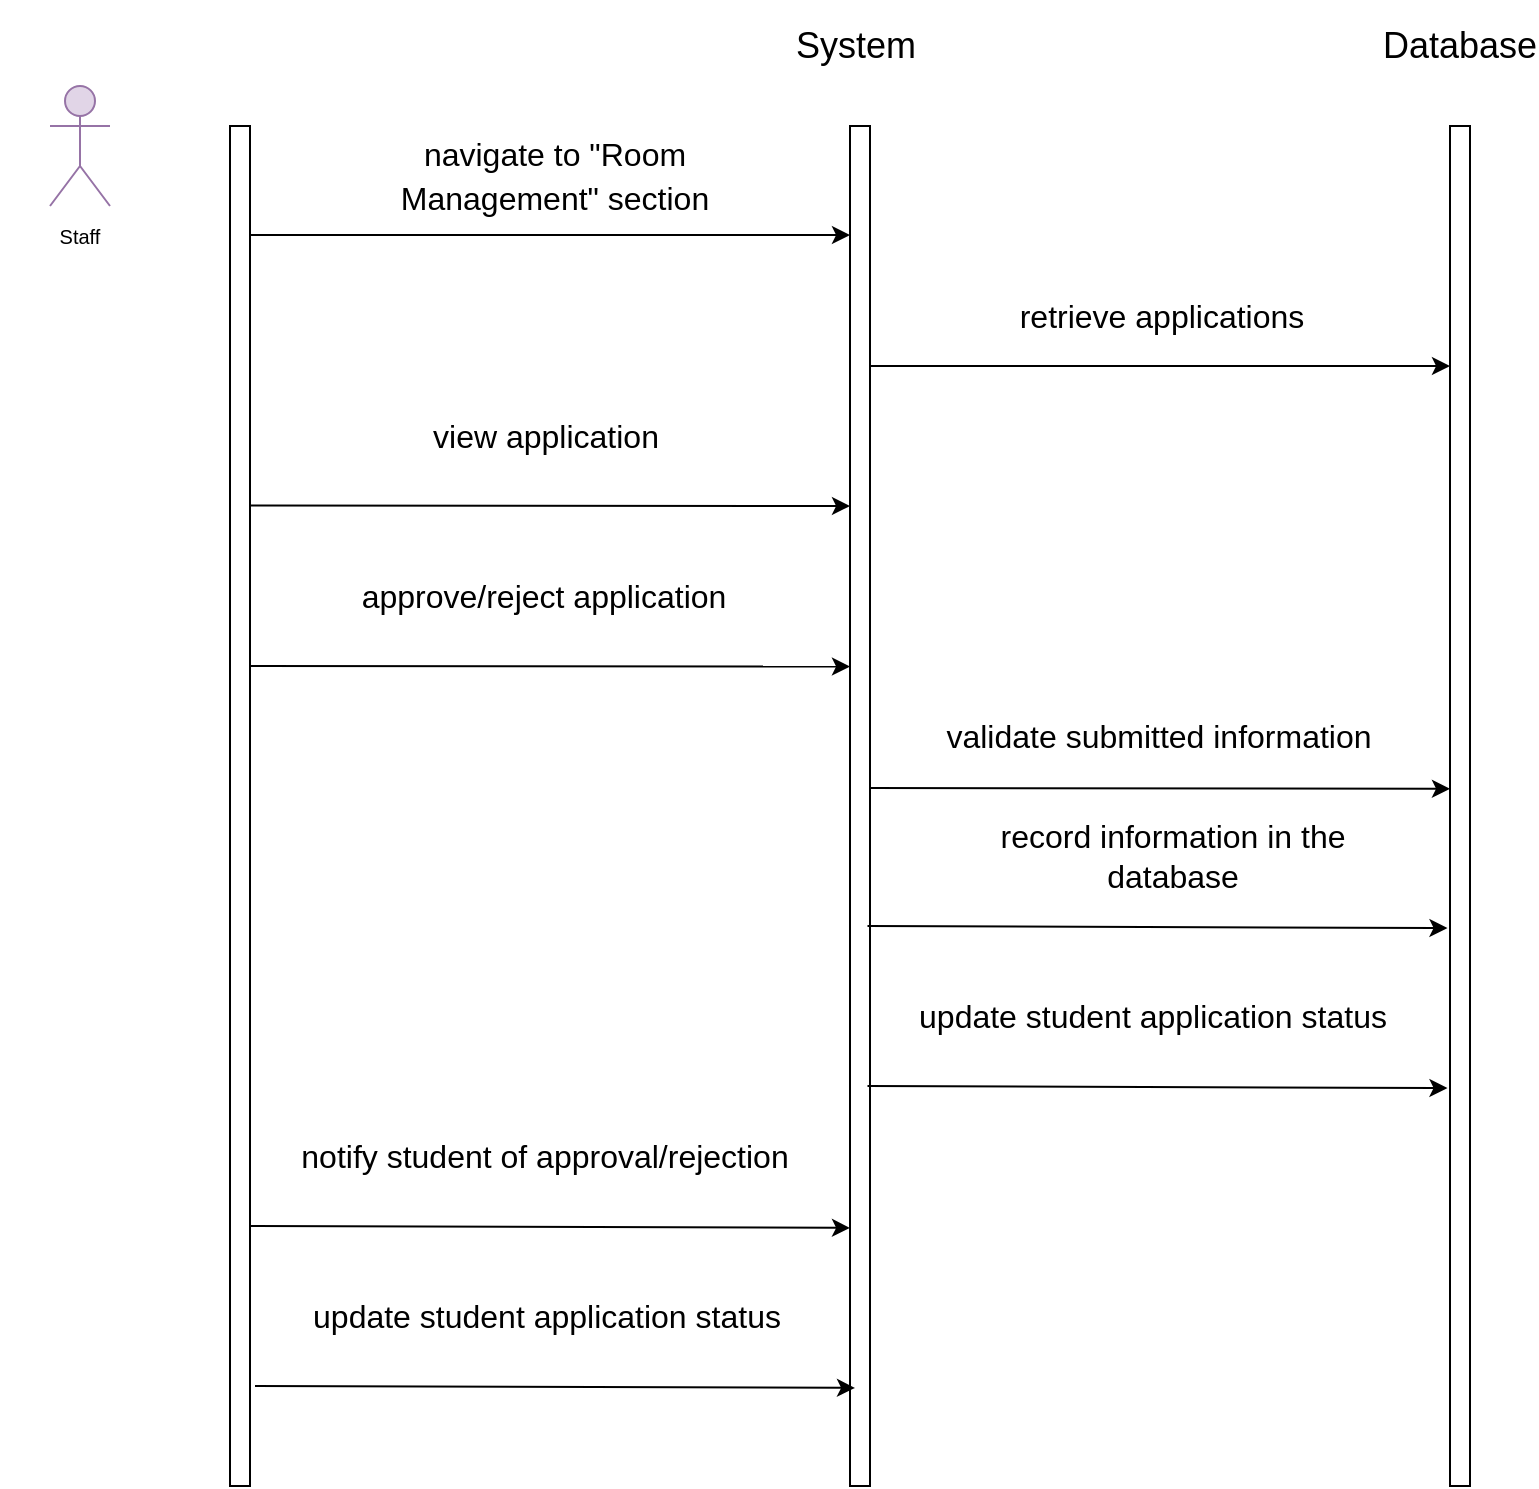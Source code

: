 <mxfile>
    <diagram id="wavj0e4O6Hgut9WRwHVr" name="Page-1">
        <mxGraphModel dx="576" dy="432" grid="1" gridSize="10" guides="1" tooltips="1" connect="1" arrows="1" fold="1" page="1" pageScale="1" pageWidth="850" pageHeight="1100" background="#ffffff" math="0" shadow="0">
            <root>
                <mxCell id="0"/>
                <mxCell id="1" parent="0"/>
                <mxCell id="2" value="" style="rounded=0;whiteSpace=wrap;html=1;" vertex="1" parent="1">
                    <mxGeometry x="130" y="80" width="10" height="680" as="geometry"/>
                </mxCell>
                <mxCell id="3" value="" style="shape=umlActor;verticalLabelPosition=bottom;verticalAlign=top;html=1;outlineConnect=0;fontSize=10;fillColor=#e1d5e7;strokeColor=#9673a6;" vertex="1" parent="1">
                    <mxGeometry x="40" y="60" width="30" height="60" as="geometry"/>
                </mxCell>
                <mxCell id="4" value="Staff" style="text;html=1;strokeColor=none;fillColor=none;align=center;verticalAlign=middle;whiteSpace=wrap;rounded=0;fontSize=10;" vertex="1" parent="1">
                    <mxGeometry x="15" y="120" width="80" height="30" as="geometry"/>
                </mxCell>
                <mxCell id="5" value="" style="rounded=0;whiteSpace=wrap;html=1;" vertex="1" parent="1">
                    <mxGeometry x="440" y="80" width="10" height="680" as="geometry"/>
                </mxCell>
                <mxCell id="6" value="" style="rounded=0;whiteSpace=wrap;html=1;" vertex="1" parent="1">
                    <mxGeometry x="740" y="80" width="10" height="680" as="geometry"/>
                </mxCell>
                <mxCell id="7" value="&lt;font style=&quot;font-size: 18px;&quot;&gt;System&amp;nbsp;&lt;/font&gt;" style="text;html=1;strokeColor=none;fillColor=none;align=center;verticalAlign=middle;whiteSpace=wrap;rounded=0;fontSize=10;" vertex="1" parent="1">
                    <mxGeometry x="402.5" y="17.5" width="85" height="45" as="geometry"/>
                </mxCell>
                <mxCell id="8" value="Database" style="text;html=1;strokeColor=none;fillColor=none;align=center;verticalAlign=middle;whiteSpace=wrap;rounded=0;fontSize=18;" vertex="1" parent="1">
                    <mxGeometry x="715" y="25" width="60" height="30" as="geometry"/>
                </mxCell>
                <mxCell id="9" value="&lt;span style=&quot;font-size: 16px;&quot;&gt;navigate to &quot;Room Management&quot; section&lt;/span&gt;" style="text;html=1;strokeColor=none;fillColor=none;align=center;verticalAlign=middle;whiteSpace=wrap;rounded=0;fontSize=18;" vertex="1" parent="1">
                    <mxGeometry x="186.25" y="90" width="212.5" height="30" as="geometry"/>
                </mxCell>
                <mxCell id="10" value="" style="endArrow=classic;html=1;fontSize=18;" edge="1" parent="1">
                    <mxGeometry width="50" height="50" relative="1" as="geometry">
                        <mxPoint x="450" y="200" as="sourcePoint"/>
                        <mxPoint x="740" y="200" as="targetPoint"/>
                    </mxGeometry>
                </mxCell>
                <mxCell id="11" value="&lt;span style=&quot;font-size: 16px;&quot;&gt;retrieve applications&lt;/span&gt;" style="text;html=1;strokeColor=none;fillColor=none;align=center;verticalAlign=middle;whiteSpace=wrap;rounded=0;fontSize=18;" vertex="1" parent="1">
                    <mxGeometry x="490.63" y="160" width="210" height="30" as="geometry"/>
                </mxCell>
                <mxCell id="12" value="&lt;span style=&quot;font-size: 16px;&quot;&gt;view application&lt;/span&gt;" style="text;html=1;strokeColor=none;fillColor=none;align=center;verticalAlign=middle;whiteSpace=wrap;rounded=0;fontSize=18;" vertex="1" parent="1">
                    <mxGeometry x="180" y="220" width="216.25" height="30" as="geometry"/>
                </mxCell>
                <mxCell id="13" value="" style="endArrow=classic;html=1;fontSize=18;entryX=0.2;entryY=0.454;entryDx=0;entryDy=0;entryPerimeter=0;" edge="1" parent="1">
                    <mxGeometry width="50" height="50" relative="1" as="geometry">
                        <mxPoint x="450" y="411" as="sourcePoint"/>
                        <mxPoint x="740" y="411.42" as="targetPoint"/>
                    </mxGeometry>
                </mxCell>
                <mxCell id="14" value="validate submitted information" style="text;html=1;align=center;verticalAlign=middle;whiteSpace=wrap;rounded=0;fontSize=16;" vertex="1" parent="1">
                    <mxGeometry x="472.5" y="370" width="242.5" height="30" as="geometry"/>
                </mxCell>
                <mxCell id="15" value="update student application status" style="text;html=1;strokeColor=none;fillColor=none;align=center;verticalAlign=middle;whiteSpace=wrap;rounded=0;fontSize=16;" vertex="1" parent="1">
                    <mxGeometry x="470" y="510" width="242.5" height="30" as="geometry"/>
                </mxCell>
                <mxCell id="16" value="&lt;span style=&quot;font-size: 16px;&quot;&gt;approve/reject application&lt;/span&gt;" style="text;html=1;strokeColor=none;fillColor=none;align=center;verticalAlign=middle;whiteSpace=wrap;rounded=0;fontSize=18;" vertex="1" parent="1">
                    <mxGeometry x="179.38" y="300" width="216.25" height="30" as="geometry"/>
                </mxCell>
                <mxCell id="18" value="" style="endArrow=classic;html=1;fontSize=18;" edge="1" parent="1">
                    <mxGeometry width="50" height="50" relative="1" as="geometry">
                        <mxPoint x="140" y="134.5" as="sourcePoint"/>
                        <mxPoint x="440" y="134.5" as="targetPoint"/>
                    </mxGeometry>
                </mxCell>
                <mxCell id="19" value="" style="endArrow=classic;html=1;fontSize=18;" edge="1" parent="1">
                    <mxGeometry width="50" height="50" relative="1" as="geometry">
                        <mxPoint x="448.75" y="560" as="sourcePoint"/>
                        <mxPoint x="738.75" y="561" as="targetPoint"/>
                    </mxGeometry>
                </mxCell>
                <mxCell id="20" value="record information in the database" style="text;html=1;align=center;verticalAlign=middle;whiteSpace=wrap;rounded=0;fontSize=16;" vertex="1" parent="1">
                    <mxGeometry x="480" y="430" width="242.5" height="30" as="geometry"/>
                </mxCell>
                <mxCell id="23" value="" style="endArrow=classic;html=1;fontSize=18;" edge="1" parent="1">
                    <mxGeometry width="50" height="50" relative="1" as="geometry">
                        <mxPoint x="448.75" y="480" as="sourcePoint"/>
                        <mxPoint x="738.75" y="481" as="targetPoint"/>
                    </mxGeometry>
                </mxCell>
                <mxCell id="24" value="notify student of approval/rejection" style="text;html=1;align=center;verticalAlign=middle;whiteSpace=wrap;rounded=0;fontSize=16;" vertex="1" parent="1">
                    <mxGeometry x="160.94" y="580" width="253.13" height="30" as="geometry"/>
                </mxCell>
                <mxCell id="26" value="" style="endArrow=classic;html=1;fontSize=18;exitX=1;exitY=0.762;exitDx=0;exitDy=0;exitPerimeter=0;" edge="1" parent="1">
                    <mxGeometry width="50" height="50" relative="1" as="geometry">
                        <mxPoint x="140" y="630" as="sourcePoint"/>
                        <mxPoint x="440" y="630.94" as="targetPoint"/>
                    </mxGeometry>
                </mxCell>
                <mxCell id="27" value="update student application status" style="text;html=1;align=center;verticalAlign=middle;whiteSpace=wrap;rounded=0;fontSize=16;" vertex="1" parent="1">
                    <mxGeometry x="161.56" y="660" width="253.13" height="30" as="geometry"/>
                </mxCell>
                <mxCell id="28" value="" style="endArrow=classic;html=1;fontSize=18;exitX=1;exitY=0.762;exitDx=0;exitDy=0;exitPerimeter=0;" edge="1" parent="1">
                    <mxGeometry width="50" height="50" relative="1" as="geometry">
                        <mxPoint x="142.5" y="710" as="sourcePoint"/>
                        <mxPoint x="442.5" y="710.94" as="targetPoint"/>
                    </mxGeometry>
                </mxCell>
                <mxCell id="29" value="" style="endArrow=classic;html=1;fontSize=18;exitX=1;exitY=0.279;exitDx=0;exitDy=0;exitPerimeter=0;" edge="1" parent="1" source="2">
                    <mxGeometry width="50" height="50" relative="1" as="geometry">
                        <mxPoint x="150" y="270" as="sourcePoint"/>
                        <mxPoint x="440" y="270" as="targetPoint"/>
                    </mxGeometry>
                </mxCell>
                <mxCell id="30" value="" style="endArrow=classic;html=1;fontSize=18;exitX=1;exitY=0.279;exitDx=0;exitDy=0;exitPerimeter=0;" edge="1" parent="1">
                    <mxGeometry width="50" height="50" relative="1" as="geometry">
                        <mxPoint x="140" y="350" as="sourcePoint"/>
                        <mxPoint x="440" y="350.28" as="targetPoint"/>
                    </mxGeometry>
                </mxCell>
            </root>
        </mxGraphModel>
    </diagram>
</mxfile>